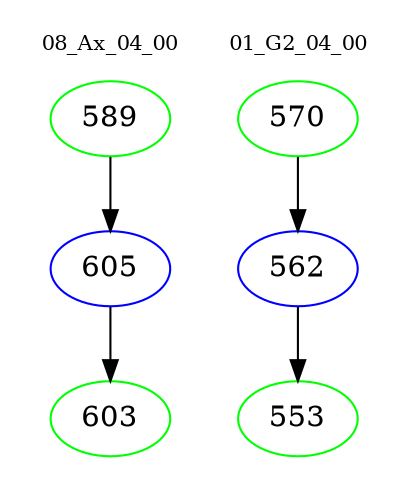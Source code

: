 digraph{
subgraph cluster_0 {
color = white
label = "08_Ax_04_00";
fontsize=10;
T0_589 [label="589", color="green"]
T0_589 -> T0_605 [color="black"]
T0_605 [label="605", color="blue"]
T0_605 -> T0_603 [color="black"]
T0_603 [label="603", color="green"]
}
subgraph cluster_1 {
color = white
label = "01_G2_04_00";
fontsize=10;
T1_570 [label="570", color="green"]
T1_570 -> T1_562 [color="black"]
T1_562 [label="562", color="blue"]
T1_562 -> T1_553 [color="black"]
T1_553 [label="553", color="green"]
}
}
